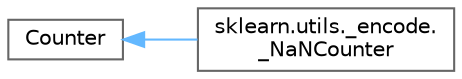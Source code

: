 digraph "Graphical Class Hierarchy"
{
 // LATEX_PDF_SIZE
  bgcolor="transparent";
  edge [fontname=Helvetica,fontsize=10,labelfontname=Helvetica,labelfontsize=10];
  node [fontname=Helvetica,fontsize=10,shape=box,height=0.2,width=0.4];
  rankdir="LR";
  Node0 [id="Node000000",label="Counter",height=0.2,width=0.4,color="grey40", fillcolor="white", style="filled",URL="$d1/d24/classCounter.html",tooltip=" "];
  Node0 -> Node1 [id="edge3339_Node000000_Node000001",dir="back",color="steelblue1",style="solid",tooltip=" "];
  Node1 [id="Node000001",label="sklearn.utils._encode.\l_NaNCounter",height=0.2,width=0.4,color="grey40", fillcolor="white", style="filled",URL="$d1/df3/classsklearn_1_1utils_1_1__encode_1_1__NaNCounter.html",tooltip=" "];
}
